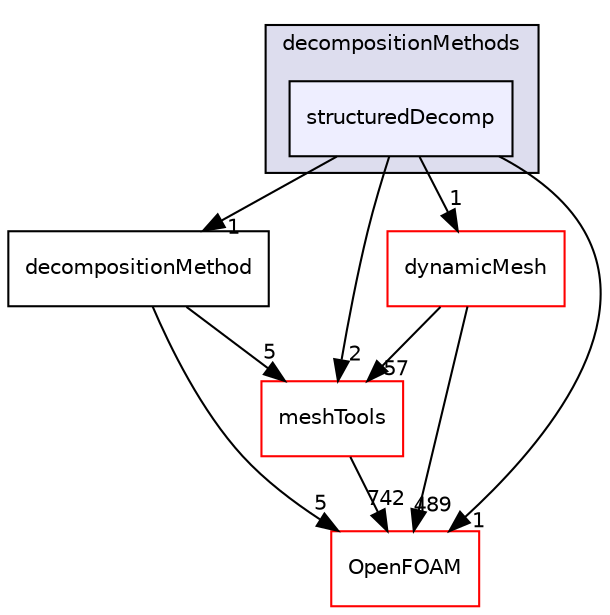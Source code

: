 digraph "src/parallel/decompose/decompositionMethods/structuredDecomp" {
  bgcolor=transparent;
  compound=true
  node [ fontsize="10", fontname="Helvetica"];
  edge [ labelfontsize="10", labelfontname="Helvetica"];
  subgraph clusterdir_e3b70d1802e286fd48b60eaae8da0038 {
    graph [ bgcolor="#ddddee", pencolor="black", label="decompositionMethods" fontname="Helvetica", fontsize="10", URL="dir_e3b70d1802e286fd48b60eaae8da0038.html"]
  dir_e5269cec18cda5916c81d3cdc575e2e6 [shape=box, label="structuredDecomp", style="filled", fillcolor="#eeeeff", pencolor="black", URL="dir_e5269cec18cda5916c81d3cdc575e2e6.html"];
  }
  dir_fac2e9a5f999a64c1614a6b89ef1f3a1 [shape=box label="decompositionMethod" URL="dir_fac2e9a5f999a64c1614a6b89ef1f3a1.html"];
  dir_ae30ad0bef50cf391b24c614251bb9fd [shape=box label="meshTools" color="red" URL="dir_ae30ad0bef50cf391b24c614251bb9fd.html"];
  dir_63742796c427c97a292c80f7db71da36 [shape=box label="dynamicMesh" color="red" URL="dir_63742796c427c97a292c80f7db71da36.html"];
  dir_c5473ff19b20e6ec4dfe5c310b3778a8 [shape=box label="OpenFOAM" color="red" URL="dir_c5473ff19b20e6ec4dfe5c310b3778a8.html"];
  dir_fac2e9a5f999a64c1614a6b89ef1f3a1->dir_ae30ad0bef50cf391b24c614251bb9fd [headlabel="5", labeldistance=1.5 headhref="dir_002487_001783.html"];
  dir_fac2e9a5f999a64c1614a6b89ef1f3a1->dir_c5473ff19b20e6ec4dfe5c310b3778a8 [headlabel="5", labeldistance=1.5 headhref="dir_002487_001929.html"];
  dir_ae30ad0bef50cf391b24c614251bb9fd->dir_c5473ff19b20e6ec4dfe5c310b3778a8 [headlabel="742", labeldistance=1.5 headhref="dir_001783_001929.html"];
  dir_63742796c427c97a292c80f7db71da36->dir_ae30ad0bef50cf391b24c614251bb9fd [headlabel="57", labeldistance=1.5 headhref="dir_000772_001783.html"];
  dir_63742796c427c97a292c80f7db71da36->dir_c5473ff19b20e6ec4dfe5c310b3778a8 [headlabel="489", labeldistance=1.5 headhref="dir_000772_001929.html"];
  dir_e5269cec18cda5916c81d3cdc575e2e6->dir_fac2e9a5f999a64c1614a6b89ef1f3a1 [headlabel="1", labeldistance=1.5 headhref="dir_002494_002487.html"];
  dir_e5269cec18cda5916c81d3cdc575e2e6->dir_ae30ad0bef50cf391b24c614251bb9fd [headlabel="2", labeldistance=1.5 headhref="dir_002494_001783.html"];
  dir_e5269cec18cda5916c81d3cdc575e2e6->dir_63742796c427c97a292c80f7db71da36 [headlabel="1", labeldistance=1.5 headhref="dir_002494_000772.html"];
  dir_e5269cec18cda5916c81d3cdc575e2e6->dir_c5473ff19b20e6ec4dfe5c310b3778a8 [headlabel="1", labeldistance=1.5 headhref="dir_002494_001929.html"];
}
